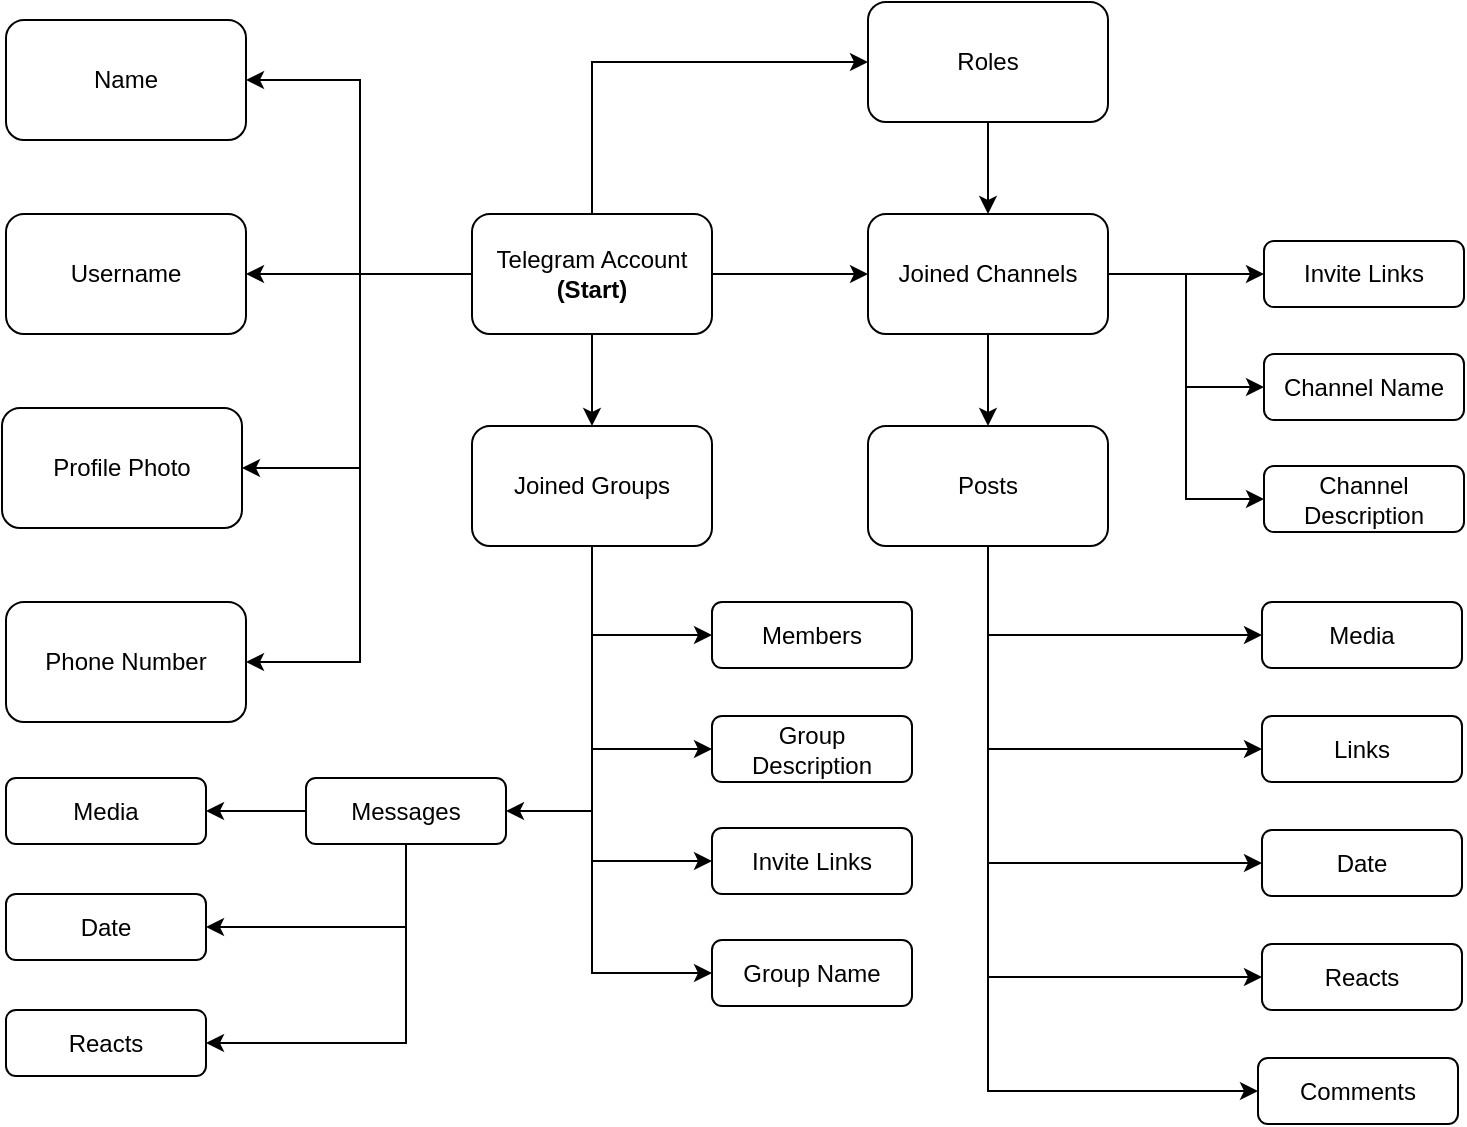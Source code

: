<mxfile version="13.7.9" type="device"><diagram id="XUU5VL22IYNGYIoxujYk" name="Pagina-1"><mxGraphModel dx="946" dy="672" grid="0" gridSize="10" guides="1" tooltips="1" connect="1" arrows="1" fold="1" page="0" pageScale="1" pageWidth="583" pageHeight="827" math="0" shadow="0"><root><mxCell id="0"/><mxCell id="1" parent="0"/><mxCell id="AcaXHM4KbDl-f1HCnJWp-23" style="edgeStyle=orthogonalEdgeStyle;rounded=0;orthogonalLoop=1;jettySize=auto;html=1;exitX=0;exitY=0.5;exitDx=0;exitDy=0;entryX=1;entryY=0.5;entryDx=0;entryDy=0;" parent="1" source="AcaXHM4KbDl-f1HCnJWp-1" target="AcaXHM4KbDl-f1HCnJWp-4" edge="1"><mxGeometry relative="1" as="geometry"><Array as="points"><mxPoint x="220" y="267"/><mxPoint x="220" y="170"/></Array></mxGeometry></mxCell><mxCell id="AcaXHM4KbDl-f1HCnJWp-24" style="edgeStyle=orthogonalEdgeStyle;rounded=0;orthogonalLoop=1;jettySize=auto;html=1;exitX=0;exitY=0.5;exitDx=0;exitDy=0;entryX=1;entryY=0.5;entryDx=0;entryDy=0;" parent="1" source="AcaXHM4KbDl-f1HCnJWp-1" target="AcaXHM4KbDl-f1HCnJWp-2" edge="1"><mxGeometry relative="1" as="geometry"/></mxCell><mxCell id="AcaXHM4KbDl-f1HCnJWp-25" style="edgeStyle=orthogonalEdgeStyle;rounded=0;orthogonalLoop=1;jettySize=auto;html=1;exitX=0;exitY=0.5;exitDx=0;exitDy=0;entryX=1;entryY=0.5;entryDx=0;entryDy=0;" parent="1" source="AcaXHM4KbDl-f1HCnJWp-1" target="AcaXHM4KbDl-f1HCnJWp-6" edge="1"><mxGeometry relative="1" as="geometry"><Array as="points"><mxPoint x="220" y="267"/><mxPoint x="220" y="364"/></Array></mxGeometry></mxCell><mxCell id="AcaXHM4KbDl-f1HCnJWp-26" style="edgeStyle=orthogonalEdgeStyle;rounded=0;orthogonalLoop=1;jettySize=auto;html=1;exitX=0;exitY=0.5;exitDx=0;exitDy=0;entryX=1;entryY=0.5;entryDx=0;entryDy=0;" parent="1" source="AcaXHM4KbDl-f1HCnJWp-1" target="AcaXHM4KbDl-f1HCnJWp-5" edge="1"><mxGeometry relative="1" as="geometry"><Array as="points"><mxPoint x="220" y="267"/><mxPoint x="220" y="461"/></Array></mxGeometry></mxCell><mxCell id="AcaXHM4KbDl-f1HCnJWp-27" style="edgeStyle=orthogonalEdgeStyle;rounded=0;orthogonalLoop=1;jettySize=auto;html=1;exitX=1;exitY=0.5;exitDx=0;exitDy=0;entryX=0;entryY=0.5;entryDx=0;entryDy=0;" parent="1" source="AcaXHM4KbDl-f1HCnJWp-1" target="AcaXHM4KbDl-f1HCnJWp-7" edge="1"><mxGeometry relative="1" as="geometry"/></mxCell><mxCell id="AcaXHM4KbDl-f1HCnJWp-46" style="edgeStyle=orthogonalEdgeStyle;rounded=0;orthogonalLoop=1;jettySize=auto;html=1;exitX=0.5;exitY=1;exitDx=0;exitDy=0;entryX=0.5;entryY=0;entryDx=0;entryDy=0;" parent="1" source="AcaXHM4KbDl-f1HCnJWp-1" target="AcaXHM4KbDl-f1HCnJWp-45" edge="1"><mxGeometry relative="1" as="geometry"/></mxCell><mxCell id="m4LenR9HKxINXewSBg9J-15" style="edgeStyle=orthogonalEdgeStyle;rounded=0;orthogonalLoop=1;jettySize=auto;html=1;exitX=0.5;exitY=0;exitDx=0;exitDy=0;entryX=0;entryY=0.5;entryDx=0;entryDy=0;" parent="1" source="AcaXHM4KbDl-f1HCnJWp-1" target="AcaXHM4KbDl-f1HCnJWp-8" edge="1"><mxGeometry relative="1" as="geometry"/></mxCell><mxCell id="AcaXHM4KbDl-f1HCnJWp-1" value="Telegram Account&lt;br&gt;&lt;b&gt;(Start)&lt;/b&gt;" style="rounded=1;whiteSpace=wrap;html=1;" parent="1" vertex="1"><mxGeometry x="276" y="237" width="120" height="60" as="geometry"/></mxCell><mxCell id="AcaXHM4KbDl-f1HCnJWp-2" value="Username" style="rounded=1;whiteSpace=wrap;html=1;" parent="1" vertex="1"><mxGeometry x="43" y="237" width="120" height="60" as="geometry"/></mxCell><mxCell id="AcaXHM4KbDl-f1HCnJWp-4" value="Name" style="rounded=1;whiteSpace=wrap;html=1;" parent="1" vertex="1"><mxGeometry x="43" y="140" width="120" height="60" as="geometry"/></mxCell><mxCell id="AcaXHM4KbDl-f1HCnJWp-5" value="Phone Number" style="rounded=1;whiteSpace=wrap;html=1;" parent="1" vertex="1"><mxGeometry x="43" y="431" width="120" height="60" as="geometry"/></mxCell><mxCell id="AcaXHM4KbDl-f1HCnJWp-6" value="Profile Photo" style="rounded=1;whiteSpace=wrap;html=1;" parent="1" vertex="1"><mxGeometry x="41" y="334" width="120" height="60" as="geometry"/></mxCell><mxCell id="AcaXHM4KbDl-f1HCnJWp-20" style="edgeStyle=orthogonalEdgeStyle;rounded=0;orthogonalLoop=1;jettySize=auto;html=1;exitX=1;exitY=0.5;exitDx=0;exitDy=0;" parent="1" source="AcaXHM4KbDl-f1HCnJWp-7" target="AcaXHM4KbDl-f1HCnJWp-19" edge="1"><mxGeometry relative="1" as="geometry"/></mxCell><mxCell id="AcaXHM4KbDl-f1HCnJWp-30" style="edgeStyle=orthogonalEdgeStyle;rounded=0;orthogonalLoop=1;jettySize=auto;html=1;exitX=1;exitY=0.5;exitDx=0;exitDy=0;entryX=0;entryY=0.5;entryDx=0;entryDy=0;" parent="1" source="AcaXHM4KbDl-f1HCnJWp-7" target="AcaXHM4KbDl-f1HCnJWp-22" edge="1"><mxGeometry relative="1" as="geometry"/></mxCell><mxCell id="AcaXHM4KbDl-f1HCnJWp-32" style="edgeStyle=orthogonalEdgeStyle;rounded=0;orthogonalLoop=1;jettySize=auto;html=1;exitX=1;exitY=0.5;exitDx=0;exitDy=0;entryX=0;entryY=0.5;entryDx=0;entryDy=0;" parent="1" source="AcaXHM4KbDl-f1HCnJWp-7" target="AcaXHM4KbDl-f1HCnJWp-31" edge="1"><mxGeometry relative="1" as="geometry"/></mxCell><mxCell id="AcaXHM4KbDl-f1HCnJWp-35" style="edgeStyle=orthogonalEdgeStyle;rounded=0;orthogonalLoop=1;jettySize=auto;html=1;exitX=0.5;exitY=1;exitDx=0;exitDy=0;entryX=0.5;entryY=0;entryDx=0;entryDy=0;" parent="1" source="AcaXHM4KbDl-f1HCnJWp-7" target="AcaXHM4KbDl-f1HCnJWp-34" edge="1"><mxGeometry relative="1" as="geometry"/></mxCell><mxCell id="AcaXHM4KbDl-f1HCnJWp-7" value="Joined Channels" style="rounded=1;whiteSpace=wrap;html=1;" parent="1" vertex="1"><mxGeometry x="474" y="237" width="120" height="60" as="geometry"/></mxCell><mxCell id="VbJecEP41i0wI1wSSTyR-3" style="edgeStyle=orthogonalEdgeStyle;rounded=0;orthogonalLoop=1;jettySize=auto;html=1;exitX=0.5;exitY=1;exitDx=0;exitDy=0;" edge="1" parent="1" source="AcaXHM4KbDl-f1HCnJWp-8" target="AcaXHM4KbDl-f1HCnJWp-7"><mxGeometry relative="1" as="geometry"/></mxCell><mxCell id="AcaXHM4KbDl-f1HCnJWp-8" value="Roles" style="rounded=1;whiteSpace=wrap;html=1;" parent="1" vertex="1"><mxGeometry x="474" y="131" width="120" height="60" as="geometry"/></mxCell><mxCell id="AcaXHM4KbDl-f1HCnJWp-19" value="Invite Links" style="rounded=1;whiteSpace=wrap;html=1;" parent="1" vertex="1"><mxGeometry x="672" y="250.5" width="100" height="33" as="geometry"/></mxCell><mxCell id="AcaXHM4KbDl-f1HCnJWp-22" value="Channel Name" style="rounded=1;whiteSpace=wrap;html=1;" parent="1" vertex="1"><mxGeometry x="672" y="307" width="100" height="33" as="geometry"/></mxCell><mxCell id="AcaXHM4KbDl-f1HCnJWp-31" value="Channel Description" style="rounded=1;whiteSpace=wrap;html=1;" parent="1" vertex="1"><mxGeometry x="672" y="363" width="100" height="33" as="geometry"/></mxCell><mxCell id="AcaXHM4KbDl-f1HCnJWp-39" style="edgeStyle=orthogonalEdgeStyle;rounded=0;orthogonalLoop=1;jettySize=auto;html=1;exitX=0.5;exitY=1;exitDx=0;exitDy=0;entryX=0;entryY=0.5;entryDx=0;entryDy=0;" parent="1" source="AcaXHM4KbDl-f1HCnJWp-34" target="AcaXHM4KbDl-f1HCnJWp-36" edge="1"><mxGeometry relative="1" as="geometry"/></mxCell><mxCell id="AcaXHM4KbDl-f1HCnJWp-40" style="edgeStyle=orthogonalEdgeStyle;rounded=0;orthogonalLoop=1;jettySize=auto;html=1;exitX=0.5;exitY=1;exitDx=0;exitDy=0;entryX=0;entryY=0.5;entryDx=0;entryDy=0;" parent="1" source="AcaXHM4KbDl-f1HCnJWp-34" target="AcaXHM4KbDl-f1HCnJWp-37" edge="1"><mxGeometry relative="1" as="geometry"/></mxCell><mxCell id="AcaXHM4KbDl-f1HCnJWp-41" style="edgeStyle=orthogonalEdgeStyle;rounded=0;orthogonalLoop=1;jettySize=auto;html=1;exitX=0.5;exitY=1;exitDx=0;exitDy=0;entryX=0;entryY=0.5;entryDx=0;entryDy=0;" parent="1" source="AcaXHM4KbDl-f1HCnJWp-34" target="AcaXHM4KbDl-f1HCnJWp-38" edge="1"><mxGeometry relative="1" as="geometry"/></mxCell><mxCell id="AcaXHM4KbDl-f1HCnJWp-43" style="edgeStyle=orthogonalEdgeStyle;rounded=0;orthogonalLoop=1;jettySize=auto;html=1;exitX=0.5;exitY=1;exitDx=0;exitDy=0;entryX=0;entryY=0.5;entryDx=0;entryDy=0;" parent="1" source="AcaXHM4KbDl-f1HCnJWp-34" target="AcaXHM4KbDl-f1HCnJWp-42" edge="1"><mxGeometry relative="1" as="geometry"/></mxCell><mxCell id="m4LenR9HKxINXewSBg9J-7" style="edgeStyle=orthogonalEdgeStyle;rounded=0;orthogonalLoop=1;jettySize=auto;html=1;exitX=0.5;exitY=1;exitDx=0;exitDy=0;entryX=0;entryY=0.5;entryDx=0;entryDy=0;" parent="1" source="AcaXHM4KbDl-f1HCnJWp-34" target="m4LenR9HKxINXewSBg9J-6" edge="1"><mxGeometry relative="1" as="geometry"/></mxCell><mxCell id="AcaXHM4KbDl-f1HCnJWp-34" value="Posts" style="rounded=1;whiteSpace=wrap;html=1;" parent="1" vertex="1"><mxGeometry x="474" y="343" width="120" height="60" as="geometry"/></mxCell><mxCell id="AcaXHM4KbDl-f1HCnJWp-36" value="Media" style="rounded=1;whiteSpace=wrap;html=1;" parent="1" vertex="1"><mxGeometry x="671" y="431" width="100" height="33" as="geometry"/></mxCell><mxCell id="AcaXHM4KbDl-f1HCnJWp-37" value="Links" style="rounded=1;whiteSpace=wrap;html=1;" parent="1" vertex="1"><mxGeometry x="671" y="488" width="100" height="33" as="geometry"/></mxCell><mxCell id="AcaXHM4KbDl-f1HCnJWp-38" value="Date" style="rounded=1;whiteSpace=wrap;html=1;" parent="1" vertex="1"><mxGeometry x="671" y="545" width="100" height="33" as="geometry"/></mxCell><mxCell id="AcaXHM4KbDl-f1HCnJWp-42" value="Reacts" style="rounded=1;whiteSpace=wrap;html=1;" parent="1" vertex="1"><mxGeometry x="671" y="602" width="100" height="33" as="geometry"/></mxCell><mxCell id="AcaXHM4KbDl-f1HCnJWp-52" style="edgeStyle=orthogonalEdgeStyle;rounded=0;orthogonalLoop=1;jettySize=auto;html=1;exitX=0.5;exitY=1;exitDx=0;exitDy=0;entryX=0;entryY=0.5;entryDx=0;entryDy=0;" parent="1" source="AcaXHM4KbDl-f1HCnJWp-45" target="AcaXHM4KbDl-f1HCnJWp-48" edge="1"><mxGeometry relative="1" as="geometry"/></mxCell><mxCell id="AcaXHM4KbDl-f1HCnJWp-53" style="edgeStyle=orthogonalEdgeStyle;rounded=0;orthogonalLoop=1;jettySize=auto;html=1;exitX=0.5;exitY=1;exitDx=0;exitDy=0;entryX=0;entryY=0.5;entryDx=0;entryDy=0;" parent="1" source="AcaXHM4KbDl-f1HCnJWp-45" target="AcaXHM4KbDl-f1HCnJWp-49" edge="1"><mxGeometry relative="1" as="geometry"/></mxCell><mxCell id="m4LenR9HKxINXewSBg9J-2" style="edgeStyle=orthogonalEdgeStyle;rounded=0;orthogonalLoop=1;jettySize=auto;html=1;exitX=0.5;exitY=1;exitDx=0;exitDy=0;entryX=0;entryY=0.5;entryDx=0;entryDy=0;" parent="1" source="AcaXHM4KbDl-f1HCnJWp-45" target="m4LenR9HKxINXewSBg9J-1" edge="1"><mxGeometry relative="1" as="geometry"/></mxCell><mxCell id="m4LenR9HKxINXewSBg9J-8" style="edgeStyle=orthogonalEdgeStyle;rounded=0;orthogonalLoop=1;jettySize=auto;html=1;exitX=0.5;exitY=1;exitDx=0;exitDy=0;entryX=1;entryY=0.5;entryDx=0;entryDy=0;" parent="1" source="AcaXHM4KbDl-f1HCnJWp-45" target="AcaXHM4KbDl-f1HCnJWp-47" edge="1"><mxGeometry relative="1" as="geometry"/></mxCell><mxCell id="VbJecEP41i0wI1wSSTyR-2" style="edgeStyle=orthogonalEdgeStyle;rounded=0;orthogonalLoop=1;jettySize=auto;html=1;exitX=0.5;exitY=1;exitDx=0;exitDy=0;entryX=0;entryY=0.5;entryDx=0;entryDy=0;" edge="1" parent="1" source="AcaXHM4KbDl-f1HCnJWp-45" target="VbJecEP41i0wI1wSSTyR-1"><mxGeometry relative="1" as="geometry"/></mxCell><mxCell id="AcaXHM4KbDl-f1HCnJWp-45" value="Joined Groups" style="rounded=1;whiteSpace=wrap;html=1;" parent="1" vertex="1"><mxGeometry x="276" y="343" width="120" height="60" as="geometry"/></mxCell><mxCell id="m4LenR9HKxINXewSBg9J-12" style="edgeStyle=orthogonalEdgeStyle;rounded=0;orthogonalLoop=1;jettySize=auto;html=1;exitX=0;exitY=0.5;exitDx=0;exitDy=0;entryX=1;entryY=0.5;entryDx=0;entryDy=0;" parent="1" source="AcaXHM4KbDl-f1HCnJWp-47" target="m4LenR9HKxINXewSBg9J-9" edge="1"><mxGeometry relative="1" as="geometry"/></mxCell><mxCell id="m4LenR9HKxINXewSBg9J-13" style="edgeStyle=orthogonalEdgeStyle;rounded=0;orthogonalLoop=1;jettySize=auto;html=1;exitX=0.5;exitY=1;exitDx=0;exitDy=0;entryX=1;entryY=0.5;entryDx=0;entryDy=0;" parent="1" source="AcaXHM4KbDl-f1HCnJWp-47" target="m4LenR9HKxINXewSBg9J-10" edge="1"><mxGeometry relative="1" as="geometry"/></mxCell><mxCell id="m4LenR9HKxINXewSBg9J-14" style="edgeStyle=orthogonalEdgeStyle;rounded=0;orthogonalLoop=1;jettySize=auto;html=1;exitX=0.5;exitY=1;exitDx=0;exitDy=0;entryX=1;entryY=0.5;entryDx=0;entryDy=0;" parent="1" source="AcaXHM4KbDl-f1HCnJWp-47" target="m4LenR9HKxINXewSBg9J-11" edge="1"><mxGeometry relative="1" as="geometry"/></mxCell><mxCell id="AcaXHM4KbDl-f1HCnJWp-47" value="Messages" style="rounded=1;whiteSpace=wrap;html=1;" parent="1" vertex="1"><mxGeometry x="193" y="519" width="100" height="33" as="geometry"/></mxCell><mxCell id="AcaXHM4KbDl-f1HCnJWp-48" value="Members" style="rounded=1;whiteSpace=wrap;html=1;" parent="1" vertex="1"><mxGeometry x="396" y="431" width="100" height="33" as="geometry"/></mxCell><mxCell id="AcaXHM4KbDl-f1HCnJWp-49" value="Group&lt;br&gt;Description" style="rounded=1;whiteSpace=wrap;html=1;" parent="1" vertex="1"><mxGeometry x="396" y="488" width="100" height="33" as="geometry"/></mxCell><mxCell id="m4LenR9HKxINXewSBg9J-1" value="Invite Links" style="rounded=1;whiteSpace=wrap;html=1;" parent="1" vertex="1"><mxGeometry x="396" y="544" width="100" height="33" as="geometry"/></mxCell><mxCell id="m4LenR9HKxINXewSBg9J-6" value="Comments" style="rounded=1;whiteSpace=wrap;html=1;" parent="1" vertex="1"><mxGeometry x="669" y="659" width="100" height="33" as="geometry"/></mxCell><mxCell id="m4LenR9HKxINXewSBg9J-9" value="Media" style="rounded=1;whiteSpace=wrap;html=1;" parent="1" vertex="1"><mxGeometry x="43" y="519" width="100" height="33" as="geometry"/></mxCell><mxCell id="m4LenR9HKxINXewSBg9J-10" value="Date" style="rounded=1;whiteSpace=wrap;html=1;" parent="1" vertex="1"><mxGeometry x="43" y="577" width="100" height="33" as="geometry"/></mxCell><mxCell id="m4LenR9HKxINXewSBg9J-11" value="Reacts" style="rounded=1;whiteSpace=wrap;html=1;" parent="1" vertex="1"><mxGeometry x="43" y="635" width="100" height="33" as="geometry"/></mxCell><mxCell id="VbJecEP41i0wI1wSSTyR-1" value="Group Name" style="rounded=1;whiteSpace=wrap;html=1;" vertex="1" parent="1"><mxGeometry x="396" y="600" width="100" height="33" as="geometry"/></mxCell></root></mxGraphModel></diagram></mxfile>